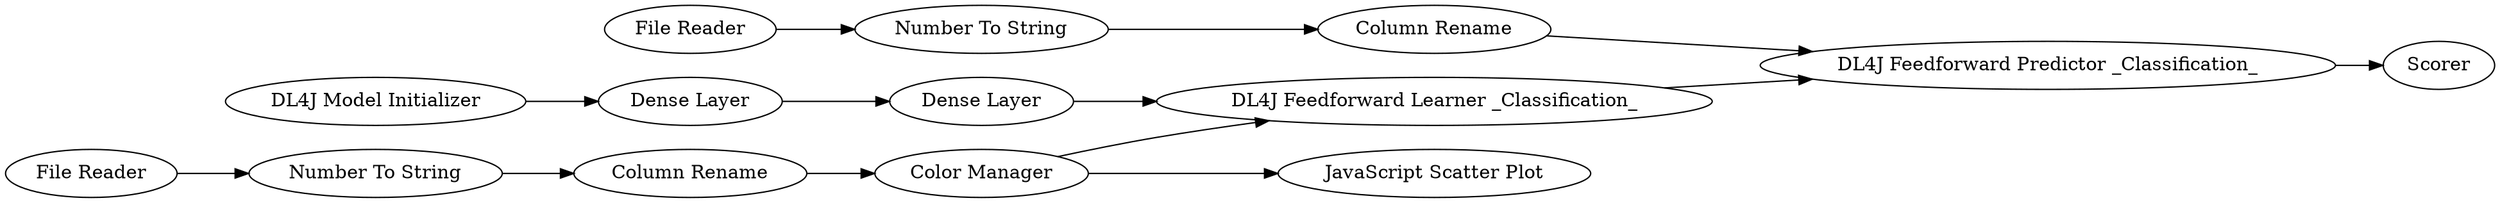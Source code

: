digraph {
	"2892474079366806416_12" [label="Column Rename"]
	"-9182341310979398902_2" [label="File Reader"]
	"2892474079366806416_13" [label="Color Manager"]
	"812743499156616331_26" [label="Dense Layer"]
	"-3157748732264594579_10" [label=Scorer]
	"-9182341310979398902_13" [label="Column Rename"]
	"812743499156616331_27" [label="DL4J Model Initializer"]
	"812743499156616331_29" [label="Dense Layer"]
	"2892474079366806416_1" [label="File Reader"]
	"2892474079366806416_8" [label="Number To String"]
	"-3157748732264594579_20" [label="JavaScript Scatter Plot"]
	"-2517870304018661170_1" [label="DL4J Feedforward Predictor _Classification_"]
	"-9182341310979398902_11" [label="Number To String"]
	"-8385568037664286442_26" [label="DL4J Feedforward Learner _Classification_"]
	"2892474079366806416_13" -> "-3157748732264594579_20"
	"-2517870304018661170_1" -> "-3157748732264594579_10"
	"812743499156616331_29" -> "-8385568037664286442_26"
	"2892474079366806416_13" -> "-8385568037664286442_26"
	"2892474079366806416_12" -> "2892474079366806416_13"
	"-9182341310979398902_13" -> "-2517870304018661170_1"
	"812743499156616331_27" -> "812743499156616331_26"
	"-9182341310979398902_11" -> "-9182341310979398902_13"
	"-8385568037664286442_26" -> "-2517870304018661170_1"
	"812743499156616331_26" -> "812743499156616331_29"
	"2892474079366806416_1" -> "2892474079366806416_8"
	"-9182341310979398902_2" -> "-9182341310979398902_11"
	"2892474079366806416_8" -> "2892474079366806416_12"
	rankdir=LR
}

